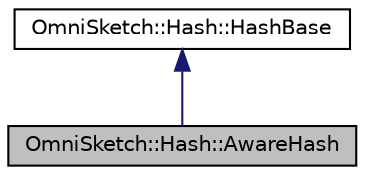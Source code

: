 digraph "OmniSketch::Hash::AwareHash"
{
 // LATEX_PDF_SIZE
  edge [fontname="Helvetica",fontsize="10",labelfontname="Helvetica",labelfontsize="10"];
  node [fontname="Helvetica",fontsize="10",shape=record];
  Node1 [label="OmniSketch::Hash::AwareHash",height=0.2,width=0.4,color="black", fillcolor="grey75", style="filled", fontcolor="black",tooltip="Aware hash."];
  Node2 -> Node1 [dir="back",color="midnightblue",fontsize="10",style="solid",fontname="Helvetica"];
  Node2 [label="OmniSketch::Hash::HashBase",height=0.2,width=0.4,color="black", fillcolor="white", style="filled",URL="$class_omni_sketch_1_1_hash_1_1_hash_base.html",tooltip="Base class for all hashing classes."];
}
